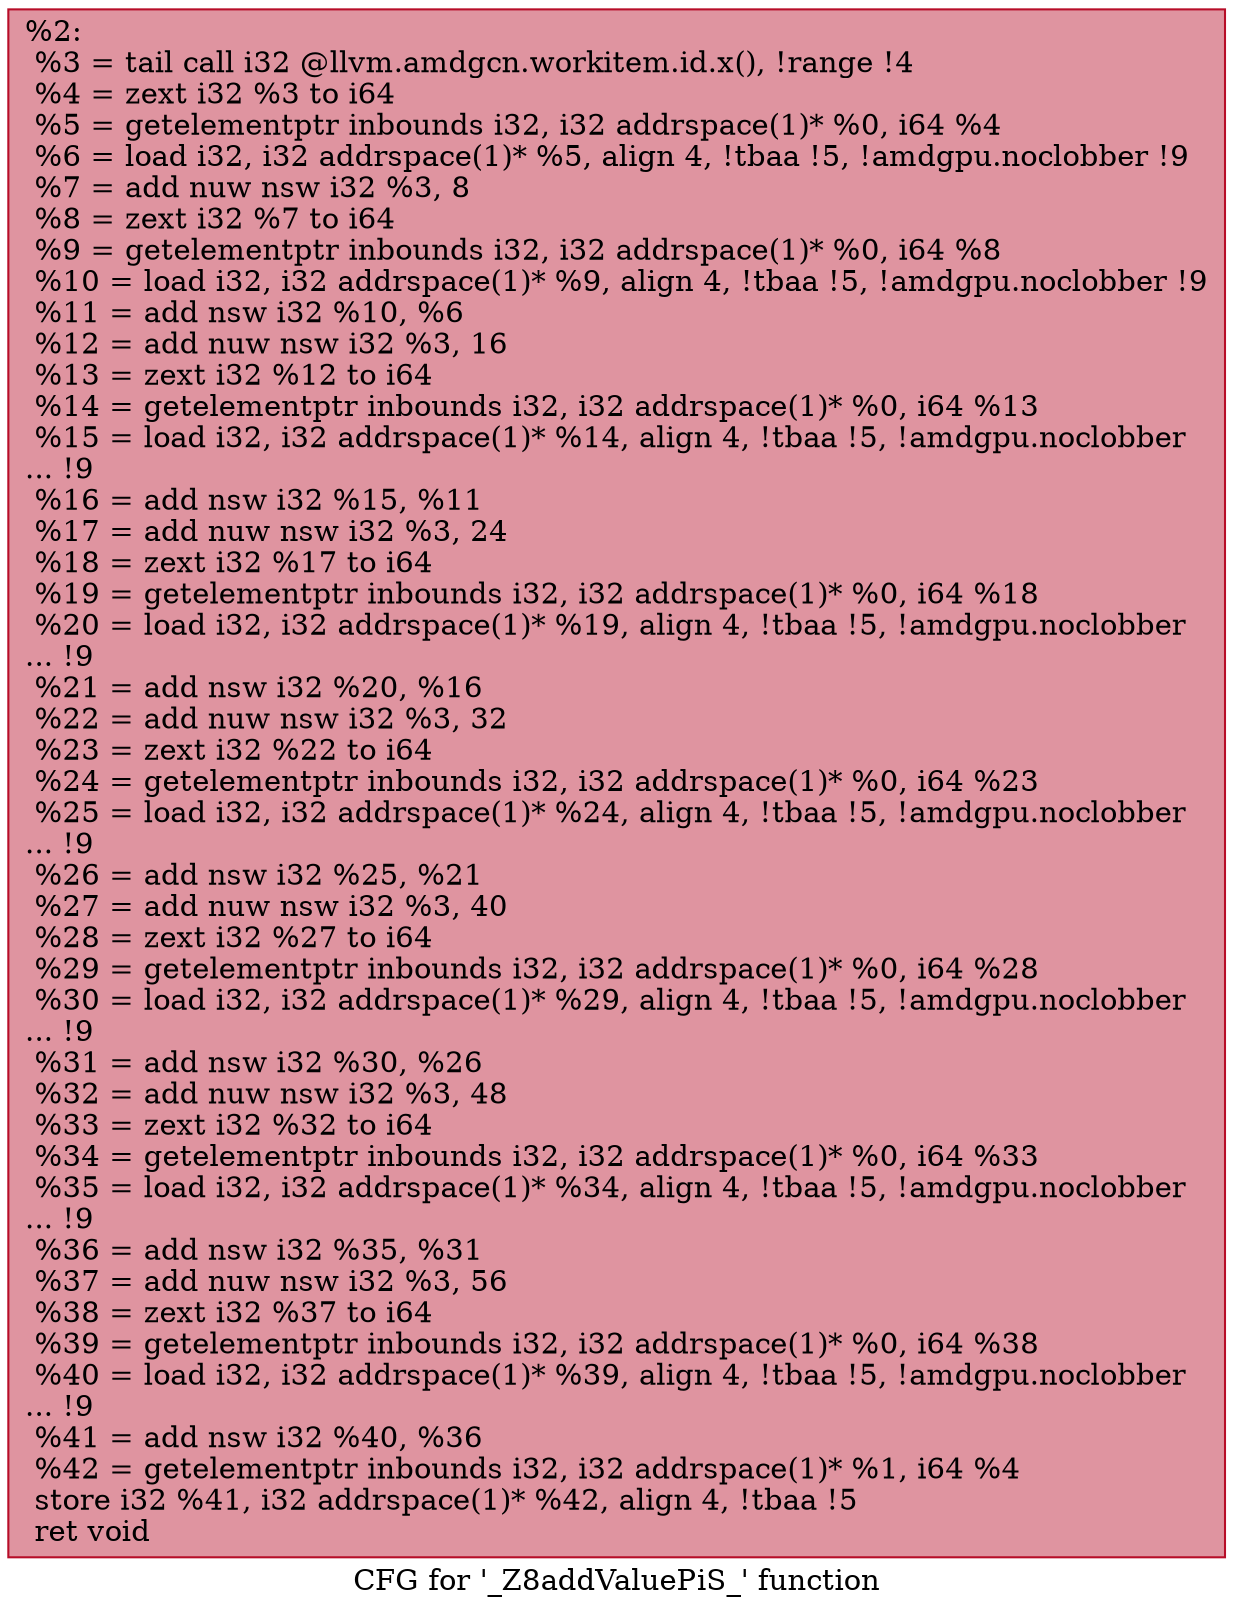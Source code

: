 digraph "CFG for '_Z8addValuePiS_' function" {
	label="CFG for '_Z8addValuePiS_' function";

	Node0x5adc200 [shape=record,color="#b70d28ff", style=filled, fillcolor="#b70d2870",label="{%2:\l  %3 = tail call i32 @llvm.amdgcn.workitem.id.x(), !range !4\l  %4 = zext i32 %3 to i64\l  %5 = getelementptr inbounds i32, i32 addrspace(1)* %0, i64 %4\l  %6 = load i32, i32 addrspace(1)* %5, align 4, !tbaa !5, !amdgpu.noclobber !9\l  %7 = add nuw nsw i32 %3, 8\l  %8 = zext i32 %7 to i64\l  %9 = getelementptr inbounds i32, i32 addrspace(1)* %0, i64 %8\l  %10 = load i32, i32 addrspace(1)* %9, align 4, !tbaa !5, !amdgpu.noclobber !9\l  %11 = add nsw i32 %10, %6\l  %12 = add nuw nsw i32 %3, 16\l  %13 = zext i32 %12 to i64\l  %14 = getelementptr inbounds i32, i32 addrspace(1)* %0, i64 %13\l  %15 = load i32, i32 addrspace(1)* %14, align 4, !tbaa !5, !amdgpu.noclobber\l... !9\l  %16 = add nsw i32 %15, %11\l  %17 = add nuw nsw i32 %3, 24\l  %18 = zext i32 %17 to i64\l  %19 = getelementptr inbounds i32, i32 addrspace(1)* %0, i64 %18\l  %20 = load i32, i32 addrspace(1)* %19, align 4, !tbaa !5, !amdgpu.noclobber\l... !9\l  %21 = add nsw i32 %20, %16\l  %22 = add nuw nsw i32 %3, 32\l  %23 = zext i32 %22 to i64\l  %24 = getelementptr inbounds i32, i32 addrspace(1)* %0, i64 %23\l  %25 = load i32, i32 addrspace(1)* %24, align 4, !tbaa !5, !amdgpu.noclobber\l... !9\l  %26 = add nsw i32 %25, %21\l  %27 = add nuw nsw i32 %3, 40\l  %28 = zext i32 %27 to i64\l  %29 = getelementptr inbounds i32, i32 addrspace(1)* %0, i64 %28\l  %30 = load i32, i32 addrspace(1)* %29, align 4, !tbaa !5, !amdgpu.noclobber\l... !9\l  %31 = add nsw i32 %30, %26\l  %32 = add nuw nsw i32 %3, 48\l  %33 = zext i32 %32 to i64\l  %34 = getelementptr inbounds i32, i32 addrspace(1)* %0, i64 %33\l  %35 = load i32, i32 addrspace(1)* %34, align 4, !tbaa !5, !amdgpu.noclobber\l... !9\l  %36 = add nsw i32 %35, %31\l  %37 = add nuw nsw i32 %3, 56\l  %38 = zext i32 %37 to i64\l  %39 = getelementptr inbounds i32, i32 addrspace(1)* %0, i64 %38\l  %40 = load i32, i32 addrspace(1)* %39, align 4, !tbaa !5, !amdgpu.noclobber\l... !9\l  %41 = add nsw i32 %40, %36\l  %42 = getelementptr inbounds i32, i32 addrspace(1)* %1, i64 %4\l  store i32 %41, i32 addrspace(1)* %42, align 4, !tbaa !5\l  ret void\l}"];
}
